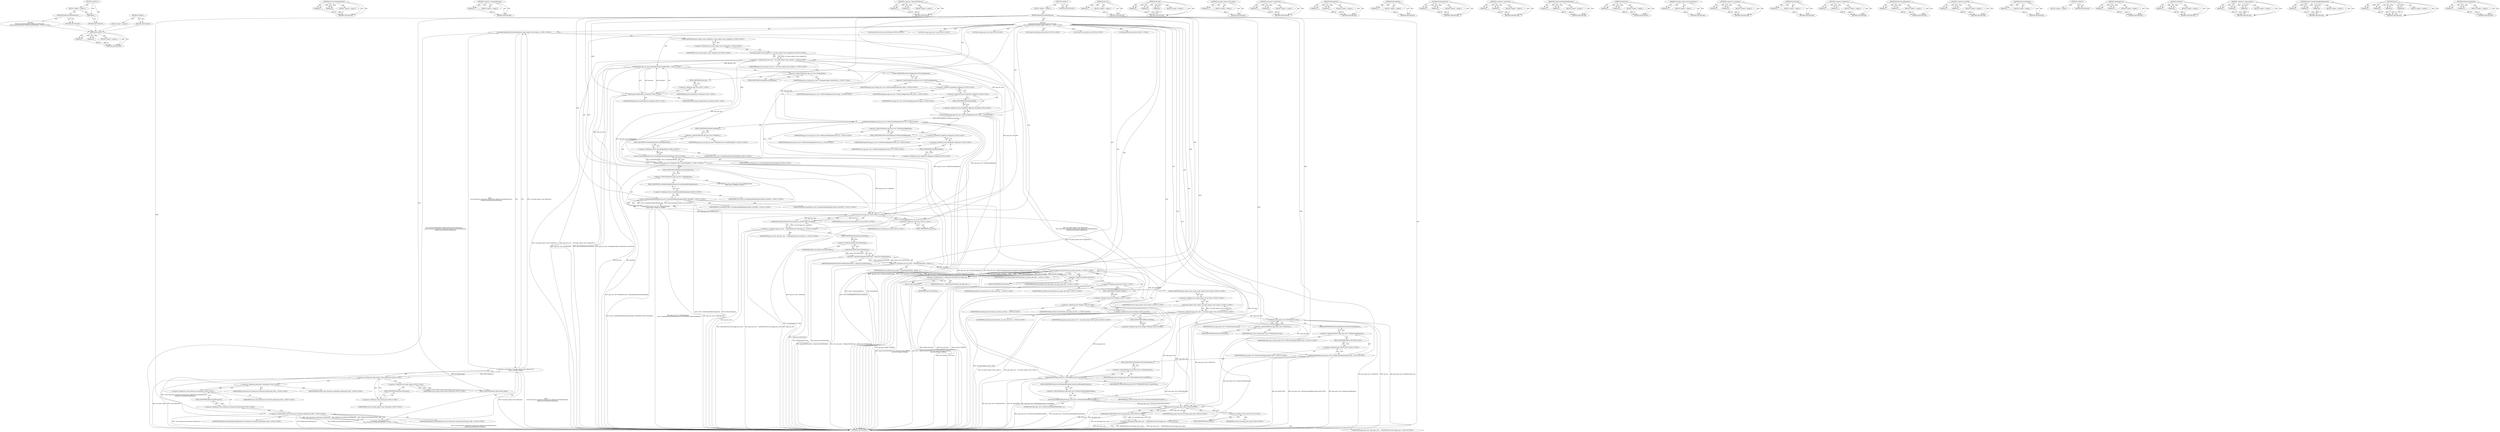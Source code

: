 digraph "&lt;global&gt;" {
vulnerable_294 [label=<(METHOD,std.move)>];
vulnerable_295 [label=<(PARAM,p1)>];
vulnerable_296 [label=<(PARAM,p2)>];
vulnerable_297 [label=<(BLOCK,&lt;empty&gt;,&lt;empty&gt;)>];
vulnerable_298 [label=<(METHOD_RETURN,ANY)>];
vulnerable_274 [label=<(METHOD,views.CreateEmptyBorder)>];
vulnerable_275 [label=<(PARAM,p1)>];
vulnerable_276 [label=<(PARAM,p2)>];
vulnerable_277 [label=<(BLOCK,&lt;empty&gt;,&lt;empty&gt;)>];
vulnerable_278 [label=<(METHOD_RETURN,ANY)>];
vulnerable_224 [label=<(METHOD,&lt;operator&gt;.bracketedPrimary)>];
vulnerable_225 [label=<(PARAM,p1)>];
vulnerable_226 [label=<(BLOCK,&lt;empty&gt;,&lt;empty&gt;)>];
vulnerable_227 [label=<(METHOD_RETURN,ANY)>];
vulnerable_248 [label=<(METHOD,&lt;operator&gt;.indirectFieldAccess)>];
vulnerable_249 [label=<(PARAM,p1)>];
vulnerable_250 [label=<(PARAM,p2)>];
vulnerable_251 [label=<(BLOCK,&lt;empty&gt;,&lt;empty&gt;)>];
vulnerable_252 [label=<(METHOD_RETURN,ANY)>];
vulnerable_6 [label=<(METHOD,&lt;global&gt;)<SUB>1</SUB>>];
vulnerable_7 [label=<(BLOCK,&lt;empty&gt;,&lt;empty&gt;)<SUB>1</SUB>>];
vulnerable_8 [label=<(METHOD,MediaControlsHeaderView)<SUB>1</SUB>>];
vulnerable_9 [label="<(BLOCK,{
  SetLayoutManager(std::make_unique&lt;views::Bo...,{
  SetLayoutManager(std::make_unique&lt;views::Bo...)<SUB>1</SUB>>"];
vulnerable_10 [label="<(SetLayoutManager,SetLayoutManager(std::make_unique&lt;views::BoxLay...)<SUB>2</SUB>>"];
vulnerable_11 [label="<(&lt;operator&gt;.greaterThan,std::make_unique&lt;views::BoxLayout&gt;(
      views...)<SUB>2</SUB>>"];
vulnerable_12 [label="<(&lt;operator&gt;.lessThan,std::make_unique&lt;views::BoxLayout)<SUB>2</SUB>>"];
vulnerable_13 [label="<(&lt;operator&gt;.fieldAccess,std::make_unique)<SUB>2</SUB>>"];
vulnerable_14 [label="<(IDENTIFIER,std,std::make_unique&lt;views::BoxLayout)<SUB>2</SUB>>"];
vulnerable_15 [label=<(FIELD_IDENTIFIER,make_unique,make_unique)<SUB>2</SUB>>];
vulnerable_16 [label="<(&lt;operator&gt;.fieldAccess,views::BoxLayout)<SUB>2</SUB>>"];
vulnerable_17 [label="<(IDENTIFIER,views,std::make_unique&lt;views::BoxLayout)<SUB>2</SUB>>"];
vulnerable_18 [label=<(FIELD_IDENTIFIER,BoxLayout,BoxLayout)<SUB>2</SUB>>];
vulnerable_19 [label="<(&lt;operator&gt;.bracketedPrimary,(
      views::BoxLayout::Orientation::kHorizon...)<SUB>2</SUB>>"];
vulnerable_20 [label="<(&lt;operator&gt;.expressionList,views::BoxLayout::Orientation::kHorizontal, kMe...)<SUB>3</SUB>>"];
vulnerable_21 [label="<(&lt;operator&gt;.fieldAccess,views::BoxLayout::Orientation::kHorizontal)<SUB>3</SUB>>"];
vulnerable_22 [label="<(&lt;operator&gt;.fieldAccess,views::BoxLayout::Orientation)<SUB>3</SUB>>"];
vulnerable_23 [label="<(IDENTIFIER,views,views::BoxLayout::Orientation::kHorizontal, kMe...)<SUB>3</SUB>>"];
vulnerable_24 [label="<(&lt;operator&gt;.fieldAccess,BoxLayout::Orientation)<SUB>3</SUB>>"];
vulnerable_25 [label="<(IDENTIFIER,BoxLayout,views::BoxLayout::Orientation::kHorizontal, kMe...)<SUB>3</SUB>>"];
vulnerable_26 [label="<(IDENTIFIER,Orientation,views::BoxLayout::Orientation::kHorizontal, kMe...)<SUB>3</SUB>>"];
vulnerable_27 [label=<(FIELD_IDENTIFIER,kHorizontal,kHorizontal)<SUB>3</SUB>>];
vulnerable_28 [label="<(IDENTIFIER,kMediaControlsHeaderInsets,views::BoxLayout::Orientation::kHorizontal, kMe...)<SUB>3</SUB>>"];
vulnerable_29 [label="<(IDENTIFIER,kMediaControlsHeaderChildSpacing,views::BoxLayout::Orientation::kHorizontal, kMe...)<SUB>4</SUB>>"];
vulnerable_30 [label="<(LOCAL,auto app_icon_view: auto)<SUB>6</SUB>>"];
vulnerable_31 [label="<(&lt;operator&gt;.assignment,app_icon_view = std::make_unique&lt;views::ImageVi...)<SUB>6</SUB>>"];
vulnerable_32 [label="<(IDENTIFIER,app_icon_view,app_icon_view = std::make_unique&lt;views::ImageVi...)<SUB>6</SUB>>"];
vulnerable_33 [label="<(std.make_unique&lt;views.ImageView&gt;,std::make_unique&lt;views::ImageView&gt;())<SUB>6</SUB>>"];
vulnerable_34 [label="<(&lt;operator&gt;.fieldAccess,std::make_unique&lt;views::ImageView&gt;)<SUB>6</SUB>>"];
vulnerable_35 [label="<(IDENTIFIER,std,std::make_unique&lt;views::ImageView&gt;())<SUB>6</SUB>>"];
vulnerable_36 [label="<(FIELD_IDENTIFIER,make_unique&lt;views::ImageView&gt;,make_unique&lt;views::ImageView&gt;)<SUB>6</SUB>>"];
vulnerable_37 [label="<(SetImageSize,app_icon_view-&gt;SetImageSize(gfx::Size(kIconSize...)<SUB>7</SUB>>"];
vulnerable_38 [label=<(&lt;operator&gt;.indirectFieldAccess,app_icon_view-&gt;SetImageSize)<SUB>7</SUB>>];
vulnerable_39 [label="<(IDENTIFIER,app_icon_view,app_icon_view-&gt;SetImageSize(gfx::Size(kIconSize...)<SUB>7</SUB>>"];
vulnerable_40 [label=<(FIELD_IDENTIFIER,SetImageSize,SetImageSize)<SUB>7</SUB>>];
vulnerable_41 [label="<(gfx.Size,gfx::Size(kIconSize, kIconSize))<SUB>7</SUB>>"];
vulnerable_42 [label="<(&lt;operator&gt;.fieldAccess,gfx::Size)<SUB>7</SUB>>"];
vulnerable_43 [label="<(IDENTIFIER,gfx,gfx::Size(kIconSize, kIconSize))<SUB>7</SUB>>"];
vulnerable_44 [label=<(FIELD_IDENTIFIER,Size,Size)<SUB>7</SUB>>];
vulnerable_45 [label="<(IDENTIFIER,kIconSize,gfx::Size(kIconSize, kIconSize))<SUB>7</SUB>>"];
vulnerable_46 [label="<(IDENTIFIER,kIconSize,gfx::Size(kIconSize, kIconSize))<SUB>7</SUB>>"];
vulnerable_47 [label="<(SetVerticalAlignment,app_icon_view-&gt;SetVerticalAlignment(views::Imag...)<SUB>8</SUB>>"];
vulnerable_48 [label=<(&lt;operator&gt;.indirectFieldAccess,app_icon_view-&gt;SetVerticalAlignment)<SUB>8</SUB>>];
vulnerable_49 [label="<(IDENTIFIER,app_icon_view,app_icon_view-&gt;SetVerticalAlignment(views::Imag...)<SUB>8</SUB>>"];
vulnerable_50 [label=<(FIELD_IDENTIFIER,SetVerticalAlignment,SetVerticalAlignment)<SUB>8</SUB>>];
vulnerable_51 [label="<(&lt;operator&gt;.fieldAccess,views::ImageView::Alignment::kLeading)<SUB>8</SUB>>"];
vulnerable_52 [label="<(&lt;operator&gt;.fieldAccess,views::ImageView::Alignment)<SUB>8</SUB>>"];
vulnerable_53 [label="<(IDENTIFIER,views,app_icon_view-&gt;SetVerticalAlignment(views::Imag...)<SUB>8</SUB>>"];
vulnerable_54 [label="<(&lt;operator&gt;.fieldAccess,ImageView::Alignment)<SUB>8</SUB>>"];
vulnerable_55 [label="<(IDENTIFIER,ImageView,app_icon_view-&gt;SetVerticalAlignment(views::Imag...)<SUB>8</SUB>>"];
vulnerable_56 [label="<(IDENTIFIER,Alignment,app_icon_view-&gt;SetVerticalAlignment(views::Imag...)<SUB>8</SUB>>"];
vulnerable_57 [label=<(FIELD_IDENTIFIER,kLeading,kLeading)<SUB>8</SUB>>];
vulnerable_58 [label="<(SetHorizontalAlignment,app_icon_view-&gt;SetHorizontalAlignment(views::Im...)<SUB>9</SUB>>"];
vulnerable_59 [label=<(&lt;operator&gt;.indirectFieldAccess,app_icon_view-&gt;SetHorizontalAlignment)<SUB>9</SUB>>];
vulnerable_60 [label="<(IDENTIFIER,app_icon_view,app_icon_view-&gt;SetHorizontalAlignment(views::Im...)<SUB>9</SUB>>"];
vulnerable_61 [label=<(FIELD_IDENTIFIER,SetHorizontalAlignment,SetHorizontalAlignment)<SUB>9</SUB>>];
vulnerable_62 [label="<(&lt;operator&gt;.fieldAccess,views::ImageView::Alignment::kLeading)<SUB>9</SUB>>"];
vulnerable_63 [label="<(&lt;operator&gt;.fieldAccess,views::ImageView::Alignment)<SUB>9</SUB>>"];
vulnerable_64 [label="<(IDENTIFIER,views,app_icon_view-&gt;SetHorizontalAlignment(views::Im...)<SUB>9</SUB>>"];
vulnerable_65 [label="<(&lt;operator&gt;.fieldAccess,ImageView::Alignment)<SUB>9</SUB>>"];
vulnerable_66 [label="<(IDENTIFIER,ImageView,app_icon_view-&gt;SetHorizontalAlignment(views::Im...)<SUB>9</SUB>>"];
vulnerable_67 [label="<(IDENTIFIER,Alignment,app_icon_view-&gt;SetHorizontalAlignment(views::Im...)<SUB>9</SUB>>"];
vulnerable_68 [label=<(FIELD_IDENTIFIER,kLeading,kLeading)<SUB>9</SUB>>];
vulnerable_69 [label="<(SetBorder,app_icon_view-&gt;SetBorder(views::CreateEmptyBord...)<SUB>10</SUB>>"];
vulnerable_70 [label=<(&lt;operator&gt;.indirectFieldAccess,app_icon_view-&gt;SetBorder)<SUB>10</SUB>>];
vulnerable_71 [label="<(IDENTIFIER,app_icon_view,app_icon_view-&gt;SetBorder(views::CreateEmptyBord...)<SUB>10</SUB>>"];
vulnerable_72 [label=<(FIELD_IDENTIFIER,SetBorder,SetBorder)<SUB>10</SUB>>];
vulnerable_73 [label="<(views.CreateEmptyBorder,views::CreateEmptyBorder(kIconPadding))<SUB>10</SUB>>"];
vulnerable_74 [label="<(&lt;operator&gt;.fieldAccess,views::CreateEmptyBorder)<SUB>10</SUB>>"];
vulnerable_75 [label="<(IDENTIFIER,views,views::CreateEmptyBorder(kIconPadding))<SUB>10</SUB>>"];
vulnerable_76 [label=<(FIELD_IDENTIFIER,CreateEmptyBorder,CreateEmptyBorder)<SUB>10</SUB>>];
vulnerable_77 [label="<(IDENTIFIER,kIconPadding,views::CreateEmptyBorder(kIconPadding))<SUB>10</SUB>>"];
vulnerable_78 [label="<(SetBackground,app_icon_view-&gt;SetBackground(
      views::Crea...)<SUB>11</SUB>>"];
vulnerable_79 [label=<(&lt;operator&gt;.indirectFieldAccess,app_icon_view-&gt;SetBackground)<SUB>11</SUB>>];
vulnerable_80 [label="<(IDENTIFIER,app_icon_view,app_icon_view-&gt;SetBackground(
      views::Crea...)<SUB>11</SUB>>"];
vulnerable_81 [label=<(FIELD_IDENTIFIER,SetBackground,SetBackground)<SUB>11</SUB>>];
vulnerable_82 [label="<(views.CreateRoundedRectBackground,views::CreateRoundedRectBackground(SK_ColorWHIT...)<SUB>12</SUB>>"];
vulnerable_83 [label="<(&lt;operator&gt;.fieldAccess,views::CreateRoundedRectBackground)<SUB>12</SUB>>"];
vulnerable_84 [label="<(IDENTIFIER,views,views::CreateRoundedRectBackground(SK_ColorWHIT...)<SUB>12</SUB>>"];
vulnerable_85 [label=<(FIELD_IDENTIFIER,CreateRoundedRectBackground,CreateRoundedRectBackground)<SUB>12</SUB>>];
vulnerable_86 [label="<(IDENTIFIER,SK_ColorWHITE,views::CreateRoundedRectBackground(SK_ColorWHIT...)<SUB>12</SUB>>"];
vulnerable_87 [label="<(IDENTIFIER,kIconCornerRadius,views::CreateRoundedRectBackground(SK_ColorWHIT...)<SUB>12</SUB>>"];
vulnerable_88 [label="<(&lt;operator&gt;.assignment,app_icon_view_ = AddChildView(std::move(app_ico...)<SUB>13</SUB>>"];
vulnerable_89 [label="<(IDENTIFIER,app_icon_view_,app_icon_view_ = AddChildView(std::move(app_ico...)<SUB>13</SUB>>"];
vulnerable_90 [label="<(AddChildView,AddChildView(std::move(app_icon_view)))<SUB>13</SUB>>"];
vulnerable_91 [label="<(std.move,std::move(app_icon_view))<SUB>13</SUB>>"];
vulnerable_92 [label="<(&lt;operator&gt;.fieldAccess,std::move)<SUB>13</SUB>>"];
vulnerable_93 [label="<(IDENTIFIER,std,std::move(app_icon_view))<SUB>13</SUB>>"];
vulnerable_94 [label=<(FIELD_IDENTIFIER,move,move)<SUB>13</SUB>>];
vulnerable_95 [label="<(IDENTIFIER,app_icon_view,std::move(app_icon_view))<SUB>13</SUB>>"];
vulnerable_96 [label="<(LOCAL,gfx.Font default_font: gfx.Font)<SUB>15</SUB>>"];
vulnerable_97 [label="<(LOCAL,int font_size_delta: int)<SUB>16</SUB>>"];
vulnerable_98 [label=<(&lt;operator&gt;.assignment,font_size_delta = kHeaderTextFontSize - default...)<SUB>16</SUB>>];
vulnerable_99 [label=<(IDENTIFIER,font_size_delta,font_size_delta = kHeaderTextFontSize - default...)<SUB>16</SUB>>];
vulnerable_100 [label=<(&lt;operator&gt;.subtraction,kHeaderTextFontSize - default_font.GetFontSize())<SUB>16</SUB>>];
vulnerable_101 [label=<(IDENTIFIER,kHeaderTextFontSize,kHeaderTextFontSize - default_font.GetFontSize())<SUB>16</SUB>>];
vulnerable_102 [label=<(GetFontSize,default_font.GetFontSize())<SUB>16</SUB>>];
vulnerable_103 [label=<(&lt;operator&gt;.fieldAccess,default_font.GetFontSize)<SUB>16</SUB>>];
vulnerable_104 [label=<(IDENTIFIER,default_font,default_font.GetFontSize())<SUB>16</SUB>>];
vulnerable_105 [label=<(FIELD_IDENTIFIER,GetFontSize,GetFontSize)<SUB>16</SUB>>];
vulnerable_106 [label="<(LOCAL,gfx.Font font: gfx.Font)<SUB>17</SUB>>"];
vulnerable_107 [label=<(&lt;operator&gt;.assignment,font = default_font.Derive(font_size_delta, gfx...)<SUB>17</SUB>>];
vulnerable_108 [label=<(IDENTIFIER,font,font = default_font.Derive(font_size_delta, gfx...)<SUB>17</SUB>>];
vulnerable_109 [label="<(Derive,default_font.Derive(font_size_delta, gfx::Font:...)<SUB>17</SUB>>"];
vulnerable_110 [label=<(&lt;operator&gt;.fieldAccess,default_font.Derive)<SUB>17</SUB>>];
vulnerable_111 [label="<(IDENTIFIER,default_font,default_font.Derive(font_size_delta, gfx::Font:...)<SUB>17</SUB>>"];
vulnerable_112 [label=<(FIELD_IDENTIFIER,Derive,Derive)<SUB>17</SUB>>];
vulnerable_113 [label="<(IDENTIFIER,font_size_delta,default_font.Derive(font_size_delta, gfx::Font:...)<SUB>17</SUB>>"];
vulnerable_114 [label="<(&lt;operator&gt;.fieldAccess,gfx::Font::NORMAL)<SUB>17</SUB>>"];
vulnerable_115 [label="<(&lt;operator&gt;.fieldAccess,gfx::Font)<SUB>17</SUB>>"];
vulnerable_116 [label="<(IDENTIFIER,gfx,default_font.Derive(font_size_delta, gfx::Font:...)<SUB>17</SUB>>"];
vulnerable_117 [label="<(IDENTIFIER,Font,default_font.Derive(font_size_delta, gfx::Font:...)<SUB>17</SUB>>"];
vulnerable_118 [label=<(FIELD_IDENTIFIER,NORMAL,NORMAL)<SUB>17</SUB>>];
vulnerable_119 [label="<(&lt;operator&gt;.fieldAccess,gfx::Font::Weight::NORMAL)<SUB>18</SUB>>"];
vulnerable_120 [label="<(&lt;operator&gt;.fieldAccess,gfx::Font::Weight)<SUB>18</SUB>>"];
vulnerable_121 [label="<(IDENTIFIER,gfx,default_font.Derive(font_size_delta, gfx::Font:...)<SUB>18</SUB>>"];
vulnerable_122 [label="<(&lt;operator&gt;.fieldAccess,Font::Weight)<SUB>18</SUB>>"];
vulnerable_123 [label="<(IDENTIFIER,Font,default_font.Derive(font_size_delta, gfx::Font:...)<SUB>18</SUB>>"];
vulnerable_124 [label="<(IDENTIFIER,Weight,default_font.Derive(font_size_delta, gfx::Font:...)<SUB>18</SUB>>"];
vulnerable_125 [label=<(FIELD_IDENTIFIER,NORMAL,NORMAL)<SUB>18</SUB>>];
vulnerable_126 [label="<(LOCAL,gfx.FontList font_list: gfx.FontList)<SUB>19</SUB>>"];
vulnerable_127 [label=<(font_list,font_list(font))<SUB>19</SUB>>];
vulnerable_128 [label=<(IDENTIFIER,font,font_list(font))<SUB>19</SUB>>];
vulnerable_129 [label="<(LOCAL,auto app_name_view: auto)<SUB>21</SUB>>"];
vulnerable_130 [label="<(&lt;operator&gt;.assignment,app_name_view = std::make_unique&lt;views::Label&gt;())<SUB>21</SUB>>"];
vulnerable_131 [label="<(IDENTIFIER,app_name_view,app_name_view = std::make_unique&lt;views::Label&gt;())<SUB>21</SUB>>"];
vulnerable_132 [label="<(std.make_unique&lt;views.Label&gt;,std::make_unique&lt;views::Label&gt;())<SUB>21</SUB>>"];
vulnerable_133 [label="<(&lt;operator&gt;.fieldAccess,std::make_unique&lt;views::Label&gt;)<SUB>21</SUB>>"];
vulnerable_134 [label="<(IDENTIFIER,std,std::make_unique&lt;views::Label&gt;())<SUB>21</SUB>>"];
vulnerable_135 [label="<(FIELD_IDENTIFIER,make_unique&lt;views::Label&gt;,make_unique&lt;views::Label&gt;)<SUB>21</SUB>>"];
vulnerable_136 [label=<(SetFontList,app_name_view-&gt;SetFontList(font_list))<SUB>22</SUB>>];
vulnerable_137 [label=<(&lt;operator&gt;.indirectFieldAccess,app_name_view-&gt;SetFontList)<SUB>22</SUB>>];
vulnerable_138 [label=<(IDENTIFIER,app_name_view,app_name_view-&gt;SetFontList(font_list))<SUB>22</SUB>>];
vulnerable_139 [label=<(FIELD_IDENTIFIER,SetFontList,SetFontList)<SUB>22</SUB>>];
vulnerable_140 [label=<(IDENTIFIER,font_list,app_name_view-&gt;SetFontList(font_list))<SUB>22</SUB>>];
vulnerable_141 [label="<(SetHorizontalAlignment,app_name_view-&gt;SetHorizontalAlignment(gfx::ALIG...)<SUB>23</SUB>>"];
vulnerable_142 [label=<(&lt;operator&gt;.indirectFieldAccess,app_name_view-&gt;SetHorizontalAlignment)<SUB>23</SUB>>];
vulnerable_143 [label="<(IDENTIFIER,app_name_view,app_name_view-&gt;SetHorizontalAlignment(gfx::ALIG...)<SUB>23</SUB>>"];
vulnerable_144 [label=<(FIELD_IDENTIFIER,SetHorizontalAlignment,SetHorizontalAlignment)<SUB>23</SUB>>];
vulnerable_145 [label="<(&lt;operator&gt;.fieldAccess,gfx::ALIGN_LEFT)<SUB>23</SUB>>"];
vulnerable_146 [label="<(IDENTIFIER,gfx,app_name_view-&gt;SetHorizontalAlignment(gfx::ALIG...)<SUB>23</SUB>>"];
vulnerable_147 [label=<(FIELD_IDENTIFIER,ALIGN_LEFT,ALIGN_LEFT)<SUB>23</SUB>>];
vulnerable_148 [label=<(SetEnabledColor,app_name_view-&gt;SetEnabledColor(SK_ColorWHITE))<SUB>24</SUB>>];
vulnerable_149 [label=<(&lt;operator&gt;.indirectFieldAccess,app_name_view-&gt;SetEnabledColor)<SUB>24</SUB>>];
vulnerable_150 [label=<(IDENTIFIER,app_name_view,app_name_view-&gt;SetEnabledColor(SK_ColorWHITE))<SUB>24</SUB>>];
vulnerable_151 [label=<(FIELD_IDENTIFIER,SetEnabledColor,SetEnabledColor)<SUB>24</SUB>>];
vulnerable_152 [label=<(IDENTIFIER,SK_ColorWHITE,app_name_view-&gt;SetEnabledColor(SK_ColorWHITE))<SUB>24</SUB>>];
vulnerable_153 [label=<(SetAutoColorReadabilityEnabled,app_name_view-&gt;SetAutoColorReadabilityEnabled(f...)<SUB>25</SUB>>];
vulnerable_154 [label=<(&lt;operator&gt;.indirectFieldAccess,app_name_view-&gt;SetAutoColorReadabilityEnabled)<SUB>25</SUB>>];
vulnerable_155 [label=<(IDENTIFIER,app_name_view,app_name_view-&gt;SetAutoColorReadabilityEnabled(f...)<SUB>25</SUB>>];
vulnerable_156 [label=<(FIELD_IDENTIFIER,SetAutoColorReadabilityEnabled,SetAutoColorReadabilityEnabled)<SUB>25</SUB>>];
vulnerable_157 [label=<(LITERAL,false,app_name_view-&gt;SetAutoColorReadabilityEnabled(f...)<SUB>25</SUB>>];
vulnerable_158 [label="<(&lt;operator&gt;.assignment,app_name_view_ = AddChildView(std::move(app_nam...)<SUB>26</SUB>>"];
vulnerable_159 [label="<(IDENTIFIER,app_name_view_,app_name_view_ = AddChildView(std::move(app_nam...)<SUB>26</SUB>>"];
vulnerable_160 [label="<(AddChildView,AddChildView(std::move(app_name_view)))<SUB>26</SUB>>"];
vulnerable_161 [label="<(std.move,std::move(app_name_view))<SUB>26</SUB>>"];
vulnerable_162 [label="<(&lt;operator&gt;.fieldAccess,std::move)<SUB>26</SUB>>"];
vulnerable_163 [label="<(IDENTIFIER,std,std::move(app_name_view))<SUB>26</SUB>>"];
vulnerable_164 [label=<(FIELD_IDENTIFIER,move,move)<SUB>26</SUB>>];
vulnerable_165 [label="<(IDENTIFIER,app_name_view,std::move(app_name_view))<SUB>26</SUB>>"];
vulnerable_166 [label=<(METHOD_RETURN,ANY)<SUB>1</SUB>>];
vulnerable_168 [label=<(METHOD_RETURN,ANY)<SUB>1</SUB>>];
vulnerable_315 [label=<(METHOD,font_list)>];
vulnerable_316 [label=<(PARAM,p1)>];
vulnerable_317 [label=<(BLOCK,&lt;empty&gt;,&lt;empty&gt;)>];
vulnerable_318 [label=<(METHOD_RETURN,ANY)>];
vulnerable_253 [label=<(METHOD,gfx.Size)>];
vulnerable_254 [label=<(PARAM,p1)>];
vulnerable_255 [label=<(PARAM,p2)>];
vulnerable_256 [label=<(PARAM,p3)>];
vulnerable_257 [label=<(BLOCK,&lt;empty&gt;,&lt;empty&gt;)>];
vulnerable_258 [label=<(METHOD_RETURN,ANY)>];
vulnerable_319 [label=<(METHOD,std.make_unique&lt;views.Label&gt;)>];
vulnerable_320 [label=<(PARAM,p1)>];
vulnerable_321 [label=<(BLOCK,&lt;empty&gt;,&lt;empty&gt;)>];
vulnerable_322 [label=<(METHOD_RETURN,ANY)>];
vulnerable_209 [label=<(METHOD,&lt;operator&gt;.greaterThan)>];
vulnerable_210 [label=<(PARAM,p1)>];
vulnerable_211 [label=<(PARAM,p2)>];
vulnerable_212 [label=<(BLOCK,&lt;empty&gt;,&lt;empty&gt;)>];
vulnerable_213 [label=<(METHOD_RETURN,ANY)>];
vulnerable_243 [label=<(METHOD,SetImageSize)>];
vulnerable_244 [label=<(PARAM,p1)>];
vulnerable_245 [label=<(PARAM,p2)>];
vulnerable_246 [label=<(BLOCK,&lt;empty&gt;,&lt;empty&gt;)>];
vulnerable_247 [label=<(METHOD_RETURN,ANY)>];
vulnerable_290 [label=<(METHOD,AddChildView)>];
vulnerable_291 [label=<(PARAM,p1)>];
vulnerable_292 [label=<(BLOCK,&lt;empty&gt;,&lt;empty&gt;)>];
vulnerable_293 [label=<(METHOD_RETURN,ANY)>];
vulnerable_328 [label=<(METHOD,SetEnabledColor)>];
vulnerable_329 [label=<(PARAM,p1)>];
vulnerable_330 [label=<(PARAM,p2)>];
vulnerable_331 [label=<(BLOCK,&lt;empty&gt;,&lt;empty&gt;)>];
vulnerable_332 [label=<(METHOD_RETURN,ANY)>];
vulnerable_299 [label=<(METHOD,&lt;operator&gt;.subtraction)>];
vulnerable_300 [label=<(PARAM,p1)>];
vulnerable_301 [label=<(PARAM,p2)>];
vulnerable_302 [label=<(BLOCK,&lt;empty&gt;,&lt;empty&gt;)>];
vulnerable_303 [label=<(METHOD_RETURN,ANY)>];
vulnerable_333 [label=<(METHOD,SetAutoColorReadabilityEnabled)>];
vulnerable_334 [label=<(PARAM,p1)>];
vulnerable_335 [label=<(PARAM,p2)>];
vulnerable_336 [label=<(BLOCK,&lt;empty&gt;,&lt;empty&gt;)>];
vulnerable_337 [label=<(METHOD_RETURN,ANY)>];
vulnerable_323 [label=<(METHOD,SetFontList)>];
vulnerable_324 [label=<(PARAM,p1)>];
vulnerable_325 [label=<(PARAM,p2)>];
vulnerable_326 [label=<(BLOCK,&lt;empty&gt;,&lt;empty&gt;)>];
vulnerable_327 [label=<(METHOD_RETURN,ANY)>];
vulnerable_239 [label=<(METHOD,std.make_unique&lt;views.ImageView&gt;)>];
vulnerable_240 [label=<(PARAM,p1)>];
vulnerable_241 [label=<(BLOCK,&lt;empty&gt;,&lt;empty&gt;)>];
vulnerable_242 [label=<(METHOD_RETURN,ANY)>];
vulnerable_234 [label=<(METHOD,&lt;operator&gt;.assignment)>];
vulnerable_235 [label=<(PARAM,p1)>];
vulnerable_236 [label=<(PARAM,p2)>];
vulnerable_237 [label=<(BLOCK,&lt;empty&gt;,&lt;empty&gt;)>];
vulnerable_238 [label=<(METHOD_RETURN,ANY)>];
vulnerable_304 [label=<(METHOD,GetFontSize)>];
vulnerable_305 [label=<(PARAM,p1)>];
vulnerable_306 [label=<(BLOCK,&lt;empty&gt;,&lt;empty&gt;)>];
vulnerable_307 [label=<(METHOD_RETURN,ANY)>];
vulnerable_219 [label=<(METHOD,&lt;operator&gt;.fieldAccess)>];
vulnerable_220 [label=<(PARAM,p1)>];
vulnerable_221 [label=<(PARAM,p2)>];
vulnerable_222 [label=<(BLOCK,&lt;empty&gt;,&lt;empty&gt;)>];
vulnerable_223 [label=<(METHOD_RETURN,ANY)>];
vulnerable_264 [label=<(METHOD,SetHorizontalAlignment)>];
vulnerable_265 [label=<(PARAM,p1)>];
vulnerable_266 [label=<(PARAM,p2)>];
vulnerable_267 [label=<(BLOCK,&lt;empty&gt;,&lt;empty&gt;)>];
vulnerable_268 [label=<(METHOD_RETURN,ANY)>];
vulnerable_214 [label=<(METHOD,&lt;operator&gt;.lessThan)>];
vulnerable_215 [label=<(PARAM,p1)>];
vulnerable_216 [label=<(PARAM,p2)>];
vulnerable_217 [label=<(BLOCK,&lt;empty&gt;,&lt;empty&gt;)>];
vulnerable_218 [label=<(METHOD_RETURN,ANY)>];
vulnerable_205 [label=<(METHOD,SetLayoutManager)>];
vulnerable_206 [label=<(PARAM,p1)>];
vulnerable_207 [label=<(BLOCK,&lt;empty&gt;,&lt;empty&gt;)>];
vulnerable_208 [label=<(METHOD_RETURN,ANY)>];
vulnerable_199 [label=<(METHOD,&lt;global&gt;)<SUB>1</SUB>>];
vulnerable_200 [label=<(BLOCK,&lt;empty&gt;,&lt;empty&gt;)>];
vulnerable_201 [label=<(METHOD_RETURN,ANY)>];
vulnerable_279 [label=<(METHOD,SetBackground)>];
vulnerable_280 [label=<(PARAM,p1)>];
vulnerable_281 [label=<(PARAM,p2)>];
vulnerable_282 [label=<(BLOCK,&lt;empty&gt;,&lt;empty&gt;)>];
vulnerable_283 [label=<(METHOD_RETURN,ANY)>];
vulnerable_269 [label=<(METHOD,SetBorder)>];
vulnerable_270 [label=<(PARAM,p1)>];
vulnerable_271 [label=<(PARAM,p2)>];
vulnerable_272 [label=<(BLOCK,&lt;empty&gt;,&lt;empty&gt;)>];
vulnerable_273 [label=<(METHOD_RETURN,ANY)>];
vulnerable_228 [label=<(METHOD,&lt;operator&gt;.expressionList)>];
vulnerable_229 [label=<(PARAM,p1)>];
vulnerable_230 [label=<(PARAM,p2)>];
vulnerable_231 [label=<(PARAM,p3)>];
vulnerable_232 [label=<(BLOCK,&lt;empty&gt;,&lt;empty&gt;)>];
vulnerable_233 [label=<(METHOD_RETURN,ANY)>];
vulnerable_284 [label=<(METHOD,views.CreateRoundedRectBackground)>];
vulnerable_285 [label=<(PARAM,p1)>];
vulnerable_286 [label=<(PARAM,p2)>];
vulnerable_287 [label=<(PARAM,p3)>];
vulnerable_288 [label=<(BLOCK,&lt;empty&gt;,&lt;empty&gt;)>];
vulnerable_289 [label=<(METHOD_RETURN,ANY)>];
vulnerable_308 [label=<(METHOD,Derive)>];
vulnerable_309 [label=<(PARAM,p1)>];
vulnerable_310 [label=<(PARAM,p2)>];
vulnerable_311 [label=<(PARAM,p3)>];
vulnerable_312 [label=<(PARAM,p4)>];
vulnerable_313 [label=<(BLOCK,&lt;empty&gt;,&lt;empty&gt;)>];
vulnerable_314 [label=<(METHOD_RETURN,ANY)>];
vulnerable_259 [label=<(METHOD,SetVerticalAlignment)>];
vulnerable_260 [label=<(PARAM,p1)>];
vulnerable_261 [label=<(PARAM,p2)>];
vulnerable_262 [label=<(BLOCK,&lt;empty&gt;,&lt;empty&gt;)>];
vulnerable_263 [label=<(METHOD_RETURN,ANY)>];
fixed_6 [label=<(METHOD,&lt;global&gt;)<SUB>1</SUB>>];
fixed_7 [label=<(BLOCK,&lt;empty&gt;,&lt;empty&gt;)<SUB>1</SUB>>];
fixed_8 [label=<(METHOD,MediaControlsHeaderView)<SUB>1</SUB>>];
fixed_9 [label="<(BLOCK,{
MediaControlsHeaderView::MediaControlsHeaderV...,{
MediaControlsHeaderView::MediaControlsHeaderV...)<SUB>1</SUB>>"];
fixed_10 [label=<(METHOD_RETURN,ANY)<SUB>1</SUB>>];
fixed_12 [label=<(UNKNOWN,,)>];
fixed_13 [label=<(METHOD_RETURN,ANY)<SUB>1</SUB>>];
fixed_20 [label=<(METHOD,&lt;global&gt;)<SUB>1</SUB>>];
fixed_21 [label=<(BLOCK,&lt;empty&gt;,&lt;empty&gt;)>];
fixed_22 [label=<(METHOD_RETURN,ANY)>];
vulnerable_294 -> vulnerable_295  [key=0, label="AST: "];
vulnerable_294 -> vulnerable_295  [key=1, label="DDG: "];
vulnerable_294 -> vulnerable_297  [key=0, label="AST: "];
vulnerable_294 -> vulnerable_296  [key=0, label="AST: "];
vulnerable_294 -> vulnerable_296  [key=1, label="DDG: "];
vulnerable_294 -> vulnerable_298  [key=0, label="AST: "];
vulnerable_294 -> vulnerable_298  [key=1, label="CFG: "];
vulnerable_295 -> vulnerable_298  [key=0, label="DDG: p1"];
vulnerable_296 -> vulnerable_298  [key=0, label="DDG: p2"];
vulnerable_274 -> vulnerable_275  [key=0, label="AST: "];
vulnerable_274 -> vulnerable_275  [key=1, label="DDG: "];
vulnerable_274 -> vulnerable_277  [key=0, label="AST: "];
vulnerable_274 -> vulnerable_276  [key=0, label="AST: "];
vulnerable_274 -> vulnerable_276  [key=1, label="DDG: "];
vulnerable_274 -> vulnerable_278  [key=0, label="AST: "];
vulnerable_274 -> vulnerable_278  [key=1, label="CFG: "];
vulnerable_275 -> vulnerable_278  [key=0, label="DDG: p1"];
vulnerable_276 -> vulnerable_278  [key=0, label="DDG: p2"];
vulnerable_224 -> vulnerable_225  [key=0, label="AST: "];
vulnerable_224 -> vulnerable_225  [key=1, label="DDG: "];
vulnerable_224 -> vulnerable_226  [key=0, label="AST: "];
vulnerable_224 -> vulnerable_227  [key=0, label="AST: "];
vulnerable_224 -> vulnerable_227  [key=1, label="CFG: "];
vulnerable_225 -> vulnerable_227  [key=0, label="DDG: p1"];
vulnerable_248 -> vulnerable_249  [key=0, label="AST: "];
vulnerable_248 -> vulnerable_249  [key=1, label="DDG: "];
vulnerable_248 -> vulnerable_251  [key=0, label="AST: "];
vulnerable_248 -> vulnerable_250  [key=0, label="AST: "];
vulnerable_248 -> vulnerable_250  [key=1, label="DDG: "];
vulnerable_248 -> vulnerable_252  [key=0, label="AST: "];
vulnerable_248 -> vulnerable_252  [key=1, label="CFG: "];
vulnerable_249 -> vulnerable_252  [key=0, label="DDG: p1"];
vulnerable_250 -> vulnerable_252  [key=0, label="DDG: p2"];
vulnerable_6 -> vulnerable_7  [key=0, label="AST: "];
vulnerable_6 -> vulnerable_168  [key=0, label="AST: "];
vulnerable_6 -> vulnerable_168  [key=1, label="CFG: "];
vulnerable_7 -> vulnerable_8  [key=0, label="AST: "];
vulnerable_8 -> vulnerable_9  [key=0, label="AST: "];
vulnerable_8 -> vulnerable_166  [key=0, label="AST: "];
vulnerable_8 -> vulnerable_15  [key=0, label="CFG: "];
vulnerable_8 -> vulnerable_127  [key=0, label="DDG: "];
vulnerable_8 -> vulnerable_136  [key=0, label="DDG: "];
vulnerable_8 -> vulnerable_148  [key=0, label="DDG: "];
vulnerable_8 -> vulnerable_153  [key=0, label="DDG: "];
vulnerable_8 -> vulnerable_41  [key=0, label="DDG: "];
vulnerable_8 -> vulnerable_73  [key=0, label="DDG: "];
vulnerable_8 -> vulnerable_82  [key=0, label="DDG: "];
vulnerable_8 -> vulnerable_100  [key=0, label="DDG: "];
vulnerable_8 -> vulnerable_109  [key=0, label="DDG: "];
vulnerable_8 -> vulnerable_91  [key=0, label="DDG: "];
vulnerable_8 -> vulnerable_161  [key=0, label="DDG: "];
vulnerable_8 -> vulnerable_20  [key=0, label="DDG: "];
vulnerable_9 -> vulnerable_10  [key=0, label="AST: "];
vulnerable_9 -> vulnerable_30  [key=0, label="AST: "];
vulnerable_9 -> vulnerable_31  [key=0, label="AST: "];
vulnerable_9 -> vulnerable_37  [key=0, label="AST: "];
vulnerable_9 -> vulnerable_47  [key=0, label="AST: "];
vulnerable_9 -> vulnerable_58  [key=0, label="AST: "];
vulnerable_9 -> vulnerable_69  [key=0, label="AST: "];
vulnerable_9 -> vulnerable_78  [key=0, label="AST: "];
vulnerable_9 -> vulnerable_88  [key=0, label="AST: "];
vulnerable_9 -> vulnerable_96  [key=0, label="AST: "];
vulnerable_9 -> vulnerable_97  [key=0, label="AST: "];
vulnerable_9 -> vulnerable_98  [key=0, label="AST: "];
vulnerable_9 -> vulnerable_106  [key=0, label="AST: "];
vulnerable_9 -> vulnerable_107  [key=0, label="AST: "];
vulnerable_9 -> vulnerable_126  [key=0, label="AST: "];
vulnerable_9 -> vulnerable_127  [key=0, label="AST: "];
vulnerable_9 -> vulnerable_129  [key=0, label="AST: "];
vulnerable_9 -> vulnerable_130  [key=0, label="AST: "];
vulnerable_9 -> vulnerable_136  [key=0, label="AST: "];
vulnerable_9 -> vulnerable_141  [key=0, label="AST: "];
vulnerable_9 -> vulnerable_148  [key=0, label="AST: "];
vulnerable_9 -> vulnerable_153  [key=0, label="AST: "];
vulnerable_9 -> vulnerable_158  [key=0, label="AST: "];
vulnerable_10 -> vulnerable_11  [key=0, label="AST: "];
vulnerable_10 -> vulnerable_36  [key=0, label="CFG: "];
vulnerable_10 -> vulnerable_166  [key=0, label="DDG: std::make_unique&lt;views::BoxLayout&gt;(
      views::BoxLayout::Orientation::kHorizontal, kMediaControlsHeaderInsets,
      kMediaControlsHeaderChildSpacing)"];
vulnerable_10 -> vulnerable_166  [key=1, label="DDG: SetLayoutManager(std::make_unique&lt;views::BoxLayout&gt;(
      views::BoxLayout::Orientation::kHorizontal, kMediaControlsHeaderInsets,
      kMediaControlsHeaderChildSpacing))"];
vulnerable_11 -> vulnerable_12  [key=0, label="AST: "];
vulnerable_11 -> vulnerable_19  [key=0, label="AST: "];
vulnerable_11 -> vulnerable_10  [key=0, label="CFG: "];
vulnerable_11 -> vulnerable_10  [key=1, label="DDG: std::make_unique&lt;views::BoxLayout"];
vulnerable_11 -> vulnerable_10  [key=2, label="DDG: (
      views::BoxLayout::Orientation::kHorizontal, kMediaControlsHeaderInsets,
      kMediaControlsHeaderChildSpacing)"];
vulnerable_11 -> vulnerable_166  [key=0, label="DDG: std::make_unique&lt;views::BoxLayout"];
vulnerable_11 -> vulnerable_166  [key=1, label="DDG: (
      views::BoxLayout::Orientation::kHorizontal, kMediaControlsHeaderInsets,
      kMediaControlsHeaderChildSpacing)"];
vulnerable_12 -> vulnerable_13  [key=0, label="AST: "];
vulnerable_12 -> vulnerable_16  [key=0, label="AST: "];
vulnerable_12 -> vulnerable_24  [key=0, label="CFG: "];
vulnerable_12 -> vulnerable_166  [key=0, label="DDG: std::make_unique"];
vulnerable_12 -> vulnerable_166  [key=1, label="DDG: views::BoxLayout"];
vulnerable_12 -> vulnerable_11  [key=0, label="DDG: std::make_unique"];
vulnerable_12 -> vulnerable_11  [key=1, label="DDG: views::BoxLayout"];
vulnerable_13 -> vulnerable_14  [key=0, label="AST: "];
vulnerable_13 -> vulnerable_15  [key=0, label="AST: "];
vulnerable_13 -> vulnerable_18  [key=0, label="CFG: "];
vulnerable_15 -> vulnerable_13  [key=0, label="CFG: "];
vulnerable_16 -> vulnerable_17  [key=0, label="AST: "];
vulnerable_16 -> vulnerable_18  [key=0, label="AST: "];
vulnerable_16 -> vulnerable_12  [key=0, label="CFG: "];
vulnerable_18 -> vulnerable_16  [key=0, label="CFG: "];
vulnerable_19 -> vulnerable_20  [key=0, label="AST: "];
vulnerable_19 -> vulnerable_11  [key=0, label="CFG: "];
vulnerable_19 -> vulnerable_11  [key=1, label="DDG: views::BoxLayout::Orientation::kHorizontal, kMediaControlsHeaderInsets,
      kMediaControlsHeaderChildSpacing"];
vulnerable_19 -> vulnerable_166  [key=0, label="DDG: views::BoxLayout::Orientation::kHorizontal, kMediaControlsHeaderInsets,
      kMediaControlsHeaderChildSpacing"];
vulnerable_20 -> vulnerable_21  [key=0, label="AST: "];
vulnerable_20 -> vulnerable_28  [key=0, label="AST: "];
vulnerable_20 -> vulnerable_29  [key=0, label="AST: "];
vulnerable_20 -> vulnerable_19  [key=0, label="CFG: "];
vulnerable_20 -> vulnerable_19  [key=1, label="DDG: views::BoxLayout::Orientation::kHorizontal"];
vulnerable_20 -> vulnerable_19  [key=2, label="DDG: kMediaControlsHeaderInsets"];
vulnerable_20 -> vulnerable_19  [key=3, label="DDG: kMediaControlsHeaderChildSpacing"];
vulnerable_20 -> vulnerable_166  [key=0, label="DDG: views::BoxLayout::Orientation::kHorizontal"];
vulnerable_20 -> vulnerable_166  [key=1, label="DDG: kMediaControlsHeaderInsets"];
vulnerable_20 -> vulnerable_166  [key=2, label="DDG: kMediaControlsHeaderChildSpacing"];
vulnerable_21 -> vulnerable_22  [key=0, label="AST: "];
vulnerable_21 -> vulnerable_27  [key=0, label="AST: "];
vulnerable_21 -> vulnerable_20  [key=0, label="CFG: "];
vulnerable_22 -> vulnerable_23  [key=0, label="AST: "];
vulnerable_22 -> vulnerable_24  [key=0, label="AST: "];
vulnerable_22 -> vulnerable_27  [key=0, label="CFG: "];
vulnerable_24 -> vulnerable_25  [key=0, label="AST: "];
vulnerable_24 -> vulnerable_26  [key=0, label="AST: "];
vulnerable_24 -> vulnerable_22  [key=0, label="CFG: "];
vulnerable_27 -> vulnerable_21  [key=0, label="CFG: "];
vulnerable_31 -> vulnerable_32  [key=0, label="AST: "];
vulnerable_31 -> vulnerable_33  [key=0, label="AST: "];
vulnerable_31 -> vulnerable_40  [key=0, label="CFG: "];
vulnerable_31 -> vulnerable_166  [key=0, label="DDG: std::make_unique&lt;views::ImageView&gt;()"];
vulnerable_31 -> vulnerable_166  [key=1, label="DDG: app_icon_view = std::make_unique&lt;views::ImageView&gt;()"];
vulnerable_31 -> vulnerable_37  [key=0, label="DDG: app_icon_view"];
vulnerable_31 -> vulnerable_47  [key=0, label="DDG: app_icon_view"];
vulnerable_31 -> vulnerable_58  [key=0, label="DDG: app_icon_view"];
vulnerable_31 -> vulnerable_69  [key=0, label="DDG: app_icon_view"];
vulnerable_31 -> vulnerable_78  [key=0, label="DDG: app_icon_view"];
vulnerable_31 -> vulnerable_91  [key=0, label="DDG: app_icon_view"];
vulnerable_33 -> vulnerable_34  [key=0, label="AST: "];
vulnerable_33 -> vulnerable_31  [key=0, label="CFG: "];
vulnerable_33 -> vulnerable_31  [key=1, label="DDG: std::make_unique&lt;views::ImageView&gt;"];
vulnerable_33 -> vulnerable_166  [key=0, label="DDG: std::make_unique&lt;views::ImageView&gt;"];
vulnerable_34 -> vulnerable_35  [key=0, label="AST: "];
vulnerable_34 -> vulnerable_36  [key=0, label="AST: "];
vulnerable_34 -> vulnerable_33  [key=0, label="CFG: "];
vulnerable_36 -> vulnerable_34  [key=0, label="CFG: "];
vulnerable_37 -> vulnerable_38  [key=0, label="AST: "];
vulnerable_37 -> vulnerable_41  [key=0, label="AST: "];
vulnerable_37 -> vulnerable_50  [key=0, label="CFG: "];
vulnerable_37 -> vulnerable_166  [key=0, label="DDG: app_icon_view-&gt;SetImageSize"];
vulnerable_37 -> vulnerable_166  [key=1, label="DDG: gfx::Size(kIconSize, kIconSize)"];
vulnerable_37 -> vulnerable_166  [key=2, label="DDG: app_icon_view-&gt;SetImageSize(gfx::Size(kIconSize, kIconSize))"];
vulnerable_37 -> vulnerable_91  [key=0, label="DDG: app_icon_view-&gt;SetImageSize"];
vulnerable_38 -> vulnerable_39  [key=0, label="AST: "];
vulnerable_38 -> vulnerable_40  [key=0, label="AST: "];
vulnerable_38 -> vulnerable_44  [key=0, label="CFG: "];
vulnerable_40 -> vulnerable_38  [key=0, label="CFG: "];
vulnerable_41 -> vulnerable_42  [key=0, label="AST: "];
vulnerable_41 -> vulnerable_45  [key=0, label="AST: "];
vulnerable_41 -> vulnerable_46  [key=0, label="AST: "];
vulnerable_41 -> vulnerable_37  [key=0, label="CFG: "];
vulnerable_41 -> vulnerable_37  [key=1, label="DDG: gfx::Size"];
vulnerable_41 -> vulnerable_37  [key=2, label="DDG: kIconSize"];
vulnerable_41 -> vulnerable_166  [key=0, label="DDG: gfx::Size"];
vulnerable_41 -> vulnerable_166  [key=1, label="DDG: kIconSize"];
vulnerable_42 -> vulnerable_43  [key=0, label="AST: "];
vulnerable_42 -> vulnerable_44  [key=0, label="AST: "];
vulnerable_42 -> vulnerable_41  [key=0, label="CFG: "];
vulnerable_44 -> vulnerable_42  [key=0, label="CFG: "];
vulnerable_47 -> vulnerable_48  [key=0, label="AST: "];
vulnerable_47 -> vulnerable_51  [key=0, label="AST: "];
vulnerable_47 -> vulnerable_61  [key=0, label="CFG: "];
vulnerable_47 -> vulnerable_166  [key=0, label="DDG: app_icon_view-&gt;SetVerticalAlignment"];
vulnerable_47 -> vulnerable_166  [key=1, label="DDG: app_icon_view-&gt;SetVerticalAlignment(views::ImageView::Alignment::kLeading)"];
vulnerable_47 -> vulnerable_58  [key=0, label="DDG: views::ImageView::Alignment::kLeading"];
vulnerable_47 -> vulnerable_91  [key=0, label="DDG: app_icon_view-&gt;SetVerticalAlignment"];
vulnerable_48 -> vulnerable_49  [key=0, label="AST: "];
vulnerable_48 -> vulnerable_50  [key=0, label="AST: "];
vulnerable_48 -> vulnerable_54  [key=0, label="CFG: "];
vulnerable_50 -> vulnerable_48  [key=0, label="CFG: "];
vulnerable_51 -> vulnerable_52  [key=0, label="AST: "];
vulnerable_51 -> vulnerable_57  [key=0, label="AST: "];
vulnerable_51 -> vulnerable_47  [key=0, label="CFG: "];
vulnerable_52 -> vulnerable_53  [key=0, label="AST: "];
vulnerable_52 -> vulnerable_54  [key=0, label="AST: "];
vulnerable_52 -> vulnerable_57  [key=0, label="CFG: "];
vulnerable_54 -> vulnerable_55  [key=0, label="AST: "];
vulnerable_54 -> vulnerable_56  [key=0, label="AST: "];
vulnerable_54 -> vulnerable_52  [key=0, label="CFG: "];
vulnerable_57 -> vulnerable_51  [key=0, label="CFG: "];
vulnerable_58 -> vulnerable_59  [key=0, label="AST: "];
vulnerable_58 -> vulnerable_62  [key=0, label="AST: "];
vulnerable_58 -> vulnerable_72  [key=0, label="CFG: "];
vulnerable_58 -> vulnerable_166  [key=0, label="DDG: app_icon_view-&gt;SetHorizontalAlignment"];
vulnerable_58 -> vulnerable_166  [key=1, label="DDG: views::ImageView::Alignment::kLeading"];
vulnerable_58 -> vulnerable_166  [key=2, label="DDG: app_icon_view-&gt;SetHorizontalAlignment(views::ImageView::Alignment::kLeading)"];
vulnerable_58 -> vulnerable_91  [key=0, label="DDG: app_icon_view-&gt;SetHorizontalAlignment"];
vulnerable_59 -> vulnerable_60  [key=0, label="AST: "];
vulnerable_59 -> vulnerable_61  [key=0, label="AST: "];
vulnerable_59 -> vulnerable_65  [key=0, label="CFG: "];
vulnerable_61 -> vulnerable_59  [key=0, label="CFG: "];
vulnerable_62 -> vulnerable_63  [key=0, label="AST: "];
vulnerable_62 -> vulnerable_68  [key=0, label="AST: "];
vulnerable_62 -> vulnerable_58  [key=0, label="CFG: "];
vulnerable_63 -> vulnerable_64  [key=0, label="AST: "];
vulnerable_63 -> vulnerable_65  [key=0, label="AST: "];
vulnerable_63 -> vulnerable_68  [key=0, label="CFG: "];
vulnerable_65 -> vulnerable_66  [key=0, label="AST: "];
vulnerable_65 -> vulnerable_67  [key=0, label="AST: "];
vulnerable_65 -> vulnerable_63  [key=0, label="CFG: "];
vulnerable_68 -> vulnerable_62  [key=0, label="CFG: "];
vulnerable_69 -> vulnerable_70  [key=0, label="AST: "];
vulnerable_69 -> vulnerable_73  [key=0, label="AST: "];
vulnerable_69 -> vulnerable_81  [key=0, label="CFG: "];
vulnerable_69 -> vulnerable_166  [key=0, label="DDG: app_icon_view-&gt;SetBorder"];
vulnerable_69 -> vulnerable_166  [key=1, label="DDG: views::CreateEmptyBorder(kIconPadding)"];
vulnerable_69 -> vulnerable_166  [key=2, label="DDG: app_icon_view-&gt;SetBorder(views::CreateEmptyBorder(kIconPadding))"];
vulnerable_69 -> vulnerable_91  [key=0, label="DDG: app_icon_view-&gt;SetBorder"];
vulnerable_70 -> vulnerable_71  [key=0, label="AST: "];
vulnerable_70 -> vulnerable_72  [key=0, label="AST: "];
vulnerable_70 -> vulnerable_76  [key=0, label="CFG: "];
vulnerable_72 -> vulnerable_70  [key=0, label="CFG: "];
vulnerable_73 -> vulnerable_74  [key=0, label="AST: "];
vulnerable_73 -> vulnerable_77  [key=0, label="AST: "];
vulnerable_73 -> vulnerable_69  [key=0, label="CFG: "];
vulnerable_73 -> vulnerable_69  [key=1, label="DDG: views::CreateEmptyBorder"];
vulnerable_73 -> vulnerable_69  [key=2, label="DDG: kIconPadding"];
vulnerable_73 -> vulnerable_166  [key=0, label="DDG: views::CreateEmptyBorder"];
vulnerable_73 -> vulnerable_166  [key=1, label="DDG: kIconPadding"];
vulnerable_74 -> vulnerable_75  [key=0, label="AST: "];
vulnerable_74 -> vulnerable_76  [key=0, label="AST: "];
vulnerable_74 -> vulnerable_73  [key=0, label="CFG: "];
vulnerable_76 -> vulnerable_74  [key=0, label="CFG: "];
vulnerable_78 -> vulnerable_79  [key=0, label="AST: "];
vulnerable_78 -> vulnerable_82  [key=0, label="AST: "];
vulnerable_78 -> vulnerable_94  [key=0, label="CFG: "];
vulnerable_78 -> vulnerable_166  [key=0, label="DDG: app_icon_view-&gt;SetBackground"];
vulnerable_78 -> vulnerable_166  [key=1, label="DDG: views::CreateRoundedRectBackground(SK_ColorWHITE, kIconCornerRadius)"];
vulnerable_78 -> vulnerable_166  [key=2, label="DDG: app_icon_view-&gt;SetBackground(
      views::CreateRoundedRectBackground(SK_ColorWHITE, kIconCornerRadius))"];
vulnerable_78 -> vulnerable_91  [key=0, label="DDG: app_icon_view-&gt;SetBackground"];
vulnerable_79 -> vulnerable_80  [key=0, label="AST: "];
vulnerable_79 -> vulnerable_81  [key=0, label="AST: "];
vulnerable_79 -> vulnerable_85  [key=0, label="CFG: "];
vulnerable_81 -> vulnerable_79  [key=0, label="CFG: "];
vulnerable_82 -> vulnerable_83  [key=0, label="AST: "];
vulnerable_82 -> vulnerable_86  [key=0, label="AST: "];
vulnerable_82 -> vulnerable_87  [key=0, label="AST: "];
vulnerable_82 -> vulnerable_78  [key=0, label="CFG: "];
vulnerable_82 -> vulnerable_78  [key=1, label="DDG: views::CreateRoundedRectBackground"];
vulnerable_82 -> vulnerable_78  [key=2, label="DDG: SK_ColorWHITE"];
vulnerable_82 -> vulnerable_78  [key=3, label="DDG: kIconCornerRadius"];
vulnerable_82 -> vulnerable_166  [key=0, label="DDG: views::CreateRoundedRectBackground"];
vulnerable_82 -> vulnerable_166  [key=1, label="DDG: kIconCornerRadius"];
vulnerable_82 -> vulnerable_148  [key=0, label="DDG: SK_ColorWHITE"];
vulnerable_83 -> vulnerable_84  [key=0, label="AST: "];
vulnerable_83 -> vulnerable_85  [key=0, label="AST: "];
vulnerable_83 -> vulnerable_82  [key=0, label="CFG: "];
vulnerable_85 -> vulnerable_83  [key=0, label="CFG: "];
vulnerable_88 -> vulnerable_89  [key=0, label="AST: "];
vulnerable_88 -> vulnerable_90  [key=0, label="AST: "];
vulnerable_88 -> vulnerable_105  [key=0, label="CFG: "];
vulnerable_88 -> vulnerable_166  [key=0, label="DDG: AddChildView(std::move(app_icon_view))"];
vulnerable_88 -> vulnerable_166  [key=1, label="DDG: app_icon_view_ = AddChildView(std::move(app_icon_view))"];
vulnerable_88 -> vulnerable_166  [key=2, label="DDG: app_icon_view_"];
vulnerable_90 -> vulnerable_91  [key=0, label="AST: "];
vulnerable_90 -> vulnerable_88  [key=0, label="CFG: "];
vulnerable_90 -> vulnerable_88  [key=1, label="DDG: std::move(app_icon_view)"];
vulnerable_90 -> vulnerable_166  [key=0, label="DDG: std::move(app_icon_view)"];
vulnerable_91 -> vulnerable_92  [key=0, label="AST: "];
vulnerable_91 -> vulnerable_95  [key=0, label="AST: "];
vulnerable_91 -> vulnerable_90  [key=0, label="CFG: "];
vulnerable_91 -> vulnerable_90  [key=1, label="DDG: std::move"];
vulnerable_91 -> vulnerable_90  [key=2, label="DDG: app_icon_view"];
vulnerable_91 -> vulnerable_166  [key=0, label="DDG: app_icon_view"];
vulnerable_91 -> vulnerable_161  [key=0, label="DDG: std::move"];
vulnerable_92 -> vulnerable_93  [key=0, label="AST: "];
vulnerable_92 -> vulnerable_94  [key=0, label="AST: "];
vulnerable_92 -> vulnerable_91  [key=0, label="CFG: "];
vulnerable_94 -> vulnerable_92  [key=0, label="CFG: "];
vulnerable_98 -> vulnerable_99  [key=0, label="AST: "];
vulnerable_98 -> vulnerable_100  [key=0, label="AST: "];
vulnerable_98 -> vulnerable_112  [key=0, label="CFG: "];
vulnerable_98 -> vulnerable_166  [key=0, label="DDG: kHeaderTextFontSize - default_font.GetFontSize()"];
vulnerable_98 -> vulnerable_166  [key=1, label="DDG: font_size_delta = kHeaderTextFontSize - default_font.GetFontSize()"];
vulnerable_98 -> vulnerable_109  [key=0, label="DDG: font_size_delta"];
vulnerable_100 -> vulnerable_101  [key=0, label="AST: "];
vulnerable_100 -> vulnerable_102  [key=0, label="AST: "];
vulnerable_100 -> vulnerable_98  [key=0, label="CFG: "];
vulnerable_100 -> vulnerable_98  [key=1, label="DDG: kHeaderTextFontSize"];
vulnerable_100 -> vulnerable_98  [key=2, label="DDG: default_font.GetFontSize()"];
vulnerable_100 -> vulnerable_166  [key=0, label="DDG: default_font.GetFontSize()"];
vulnerable_100 -> vulnerable_166  [key=1, label="DDG: kHeaderTextFontSize"];
vulnerable_102 -> vulnerable_103  [key=0, label="AST: "];
vulnerable_102 -> vulnerable_100  [key=0, label="CFG: "];
vulnerable_102 -> vulnerable_100  [key=1, label="DDG: default_font.GetFontSize"];
vulnerable_102 -> vulnerable_166  [key=0, label="DDG: default_font.GetFontSize"];
vulnerable_103 -> vulnerable_104  [key=0, label="AST: "];
vulnerable_103 -> vulnerable_105  [key=0, label="AST: "];
vulnerable_103 -> vulnerable_102  [key=0, label="CFG: "];
vulnerable_105 -> vulnerable_103  [key=0, label="CFG: "];
vulnerable_107 -> vulnerable_108  [key=0, label="AST: "];
vulnerable_107 -> vulnerable_109  [key=0, label="AST: "];
vulnerable_107 -> vulnerable_127  [key=0, label="CFG: "];
vulnerable_107 -> vulnerable_127  [key=1, label="DDG: font"];
vulnerable_107 -> vulnerable_166  [key=0, label="DDG: default_font.Derive(font_size_delta, gfx::Font::NORMAL,
                                       gfx::Font::Weight::NORMAL)"];
vulnerable_107 -> vulnerable_166  [key=1, label="DDG: font = default_font.Derive(font_size_delta, gfx::Font::NORMAL,
                                       gfx::Font::Weight::NORMAL)"];
vulnerable_109 -> vulnerable_110  [key=0, label="AST: "];
vulnerable_109 -> vulnerable_113  [key=0, label="AST: "];
vulnerable_109 -> vulnerable_114  [key=0, label="AST: "];
vulnerable_109 -> vulnerable_119  [key=0, label="AST: "];
vulnerable_109 -> vulnerable_107  [key=0, label="CFG: "];
vulnerable_109 -> vulnerable_107  [key=1, label="DDG: default_font.Derive"];
vulnerable_109 -> vulnerable_107  [key=2, label="DDG: font_size_delta"];
vulnerable_109 -> vulnerable_107  [key=3, label="DDG: gfx::Font::NORMAL"];
vulnerable_109 -> vulnerable_107  [key=4, label="DDG: gfx::Font::Weight::NORMAL"];
vulnerable_109 -> vulnerable_166  [key=0, label="DDG: default_font.Derive"];
vulnerable_109 -> vulnerable_166  [key=1, label="DDG: font_size_delta"];
vulnerable_109 -> vulnerable_166  [key=2, label="DDG: gfx::Font::NORMAL"];
vulnerable_109 -> vulnerable_166  [key=3, label="DDG: gfx::Font::Weight::NORMAL"];
vulnerable_110 -> vulnerable_111  [key=0, label="AST: "];
vulnerable_110 -> vulnerable_112  [key=0, label="AST: "];
vulnerable_110 -> vulnerable_115  [key=0, label="CFG: "];
vulnerable_112 -> vulnerable_110  [key=0, label="CFG: "];
vulnerable_114 -> vulnerable_115  [key=0, label="AST: "];
vulnerable_114 -> vulnerable_118  [key=0, label="AST: "];
vulnerable_114 -> vulnerable_122  [key=0, label="CFG: "];
vulnerable_115 -> vulnerable_116  [key=0, label="AST: "];
vulnerable_115 -> vulnerable_117  [key=0, label="AST: "];
vulnerable_115 -> vulnerable_118  [key=0, label="CFG: "];
vulnerable_118 -> vulnerable_114  [key=0, label="CFG: "];
vulnerable_119 -> vulnerable_120  [key=0, label="AST: "];
vulnerable_119 -> vulnerable_125  [key=0, label="AST: "];
vulnerable_119 -> vulnerable_109  [key=0, label="CFG: "];
vulnerable_120 -> vulnerable_121  [key=0, label="AST: "];
vulnerable_120 -> vulnerable_122  [key=0, label="AST: "];
vulnerable_120 -> vulnerable_125  [key=0, label="CFG: "];
vulnerable_122 -> vulnerable_123  [key=0, label="AST: "];
vulnerable_122 -> vulnerable_124  [key=0, label="AST: "];
vulnerable_122 -> vulnerable_120  [key=0, label="CFG: "];
vulnerable_125 -> vulnerable_119  [key=0, label="CFG: "];
vulnerable_127 -> vulnerable_128  [key=0, label="AST: "];
vulnerable_127 -> vulnerable_135  [key=0, label="CFG: "];
vulnerable_127 -> vulnerable_166  [key=0, label="DDG: font"];
vulnerable_127 -> vulnerable_166  [key=1, label="DDG: font_list(font)"];
vulnerable_130 -> vulnerable_131  [key=0, label="AST: "];
vulnerable_130 -> vulnerable_132  [key=0, label="AST: "];
vulnerable_130 -> vulnerable_139  [key=0, label="CFG: "];
vulnerable_130 -> vulnerable_166  [key=0, label="DDG: std::make_unique&lt;views::Label&gt;()"];
vulnerable_130 -> vulnerable_166  [key=1, label="DDG: app_name_view = std::make_unique&lt;views::Label&gt;()"];
vulnerable_130 -> vulnerable_136  [key=0, label="DDG: app_name_view"];
vulnerable_130 -> vulnerable_141  [key=0, label="DDG: app_name_view"];
vulnerable_130 -> vulnerable_148  [key=0, label="DDG: app_name_view"];
vulnerable_130 -> vulnerable_153  [key=0, label="DDG: app_name_view"];
vulnerable_130 -> vulnerable_161  [key=0, label="DDG: app_name_view"];
vulnerable_132 -> vulnerable_133  [key=0, label="AST: "];
vulnerable_132 -> vulnerable_130  [key=0, label="CFG: "];
vulnerable_132 -> vulnerable_130  [key=1, label="DDG: std::make_unique&lt;views::Label&gt;"];
vulnerable_132 -> vulnerable_166  [key=0, label="DDG: std::make_unique&lt;views::Label&gt;"];
vulnerable_133 -> vulnerable_134  [key=0, label="AST: "];
vulnerable_133 -> vulnerable_135  [key=0, label="AST: "];
vulnerable_133 -> vulnerable_132  [key=0, label="CFG: "];
vulnerable_135 -> vulnerable_133  [key=0, label="CFG: "];
vulnerable_136 -> vulnerable_137  [key=0, label="AST: "];
vulnerable_136 -> vulnerable_140  [key=0, label="AST: "];
vulnerable_136 -> vulnerable_144  [key=0, label="CFG: "];
vulnerable_136 -> vulnerable_166  [key=0, label="DDG: app_name_view-&gt;SetFontList"];
vulnerable_136 -> vulnerable_166  [key=1, label="DDG: font_list"];
vulnerable_136 -> vulnerable_166  [key=2, label="DDG: app_name_view-&gt;SetFontList(font_list)"];
vulnerable_136 -> vulnerable_161  [key=0, label="DDG: app_name_view-&gt;SetFontList"];
vulnerable_137 -> vulnerable_138  [key=0, label="AST: "];
vulnerable_137 -> vulnerable_139  [key=0, label="AST: "];
vulnerable_137 -> vulnerable_136  [key=0, label="CFG: "];
vulnerable_139 -> vulnerable_137  [key=0, label="CFG: "];
vulnerable_141 -> vulnerable_142  [key=0, label="AST: "];
vulnerable_141 -> vulnerable_145  [key=0, label="AST: "];
vulnerable_141 -> vulnerable_151  [key=0, label="CFG: "];
vulnerable_141 -> vulnerable_166  [key=0, label="DDG: app_name_view-&gt;SetHorizontalAlignment"];
vulnerable_141 -> vulnerable_166  [key=1, label="DDG: gfx::ALIGN_LEFT"];
vulnerable_141 -> vulnerable_166  [key=2, label="DDG: app_name_view-&gt;SetHorizontalAlignment(gfx::ALIGN_LEFT)"];
vulnerable_141 -> vulnerable_161  [key=0, label="DDG: app_name_view-&gt;SetHorizontalAlignment"];
vulnerable_142 -> vulnerable_143  [key=0, label="AST: "];
vulnerable_142 -> vulnerable_144  [key=0, label="AST: "];
vulnerable_142 -> vulnerable_147  [key=0, label="CFG: "];
vulnerable_144 -> vulnerable_142  [key=0, label="CFG: "];
vulnerable_145 -> vulnerable_146  [key=0, label="AST: "];
vulnerable_145 -> vulnerable_147  [key=0, label="AST: "];
vulnerable_145 -> vulnerable_141  [key=0, label="CFG: "];
vulnerable_147 -> vulnerable_145  [key=0, label="CFG: "];
vulnerable_148 -> vulnerable_149  [key=0, label="AST: "];
vulnerable_148 -> vulnerable_152  [key=0, label="AST: "];
vulnerable_148 -> vulnerable_156  [key=0, label="CFG: "];
vulnerable_148 -> vulnerable_166  [key=0, label="DDG: app_name_view-&gt;SetEnabledColor"];
vulnerable_148 -> vulnerable_166  [key=1, label="DDG: SK_ColorWHITE"];
vulnerable_148 -> vulnerable_166  [key=2, label="DDG: app_name_view-&gt;SetEnabledColor(SK_ColorWHITE)"];
vulnerable_148 -> vulnerable_161  [key=0, label="DDG: app_name_view-&gt;SetEnabledColor"];
vulnerable_149 -> vulnerable_150  [key=0, label="AST: "];
vulnerable_149 -> vulnerable_151  [key=0, label="AST: "];
vulnerable_149 -> vulnerable_148  [key=0, label="CFG: "];
vulnerable_151 -> vulnerable_149  [key=0, label="CFG: "];
vulnerable_153 -> vulnerable_154  [key=0, label="AST: "];
vulnerable_153 -> vulnerable_157  [key=0, label="AST: "];
vulnerable_153 -> vulnerable_164  [key=0, label="CFG: "];
vulnerable_153 -> vulnerable_166  [key=0, label="DDG: app_name_view-&gt;SetAutoColorReadabilityEnabled"];
vulnerable_153 -> vulnerable_166  [key=1, label="DDG: app_name_view-&gt;SetAutoColorReadabilityEnabled(false)"];
vulnerable_153 -> vulnerable_161  [key=0, label="DDG: app_name_view-&gt;SetAutoColorReadabilityEnabled"];
vulnerable_154 -> vulnerable_155  [key=0, label="AST: "];
vulnerable_154 -> vulnerable_156  [key=0, label="AST: "];
vulnerable_154 -> vulnerable_153  [key=0, label="CFG: "];
vulnerable_156 -> vulnerable_154  [key=0, label="CFG: "];
vulnerable_158 -> vulnerable_159  [key=0, label="AST: "];
vulnerable_158 -> vulnerable_160  [key=0, label="AST: "];
vulnerable_158 -> vulnerable_166  [key=0, label="CFG: "];
vulnerable_158 -> vulnerable_166  [key=1, label="DDG: AddChildView(std::move(app_name_view))"];
vulnerable_158 -> vulnerable_166  [key=2, label="DDG: app_name_view_ = AddChildView(std::move(app_name_view))"];
vulnerable_158 -> vulnerable_166  [key=3, label="DDG: app_name_view_"];
vulnerable_160 -> vulnerable_161  [key=0, label="AST: "];
vulnerable_160 -> vulnerable_158  [key=0, label="CFG: "];
vulnerable_160 -> vulnerable_158  [key=1, label="DDG: std::move(app_name_view)"];
vulnerable_160 -> vulnerable_166  [key=0, label="DDG: std::move(app_name_view)"];
vulnerable_161 -> vulnerable_162  [key=0, label="AST: "];
vulnerable_161 -> vulnerable_165  [key=0, label="AST: "];
vulnerable_161 -> vulnerable_160  [key=0, label="CFG: "];
vulnerable_161 -> vulnerable_160  [key=1, label="DDG: std::move"];
vulnerable_161 -> vulnerable_160  [key=2, label="DDG: app_name_view"];
vulnerable_161 -> vulnerable_166  [key=0, label="DDG: std::move"];
vulnerable_161 -> vulnerable_166  [key=1, label="DDG: app_name_view"];
vulnerable_162 -> vulnerable_163  [key=0, label="AST: "];
vulnerable_162 -> vulnerable_164  [key=0, label="AST: "];
vulnerable_162 -> vulnerable_161  [key=0, label="CFG: "];
vulnerable_164 -> vulnerable_162  [key=0, label="CFG: "];
vulnerable_315 -> vulnerable_316  [key=0, label="AST: "];
vulnerable_315 -> vulnerable_316  [key=1, label="DDG: "];
vulnerable_315 -> vulnerable_317  [key=0, label="AST: "];
vulnerable_315 -> vulnerable_318  [key=0, label="AST: "];
vulnerable_315 -> vulnerable_318  [key=1, label="CFG: "];
vulnerable_316 -> vulnerable_318  [key=0, label="DDG: p1"];
vulnerable_253 -> vulnerable_254  [key=0, label="AST: "];
vulnerable_253 -> vulnerable_254  [key=1, label="DDG: "];
vulnerable_253 -> vulnerable_257  [key=0, label="AST: "];
vulnerable_253 -> vulnerable_255  [key=0, label="AST: "];
vulnerable_253 -> vulnerable_255  [key=1, label="DDG: "];
vulnerable_253 -> vulnerable_258  [key=0, label="AST: "];
vulnerable_253 -> vulnerable_258  [key=1, label="CFG: "];
vulnerable_253 -> vulnerable_256  [key=0, label="AST: "];
vulnerable_253 -> vulnerable_256  [key=1, label="DDG: "];
vulnerable_254 -> vulnerable_258  [key=0, label="DDG: p1"];
vulnerable_255 -> vulnerable_258  [key=0, label="DDG: p2"];
vulnerable_256 -> vulnerable_258  [key=0, label="DDG: p3"];
vulnerable_319 -> vulnerable_320  [key=0, label="AST: "];
vulnerable_319 -> vulnerable_320  [key=1, label="DDG: "];
vulnerable_319 -> vulnerable_321  [key=0, label="AST: "];
vulnerable_319 -> vulnerable_322  [key=0, label="AST: "];
vulnerable_319 -> vulnerable_322  [key=1, label="CFG: "];
vulnerable_320 -> vulnerable_322  [key=0, label="DDG: p1"];
vulnerable_209 -> vulnerable_210  [key=0, label="AST: "];
vulnerable_209 -> vulnerable_210  [key=1, label="DDG: "];
vulnerable_209 -> vulnerable_212  [key=0, label="AST: "];
vulnerable_209 -> vulnerable_211  [key=0, label="AST: "];
vulnerable_209 -> vulnerable_211  [key=1, label="DDG: "];
vulnerable_209 -> vulnerable_213  [key=0, label="AST: "];
vulnerable_209 -> vulnerable_213  [key=1, label="CFG: "];
vulnerable_210 -> vulnerable_213  [key=0, label="DDG: p1"];
vulnerable_211 -> vulnerable_213  [key=0, label="DDG: p2"];
vulnerable_243 -> vulnerable_244  [key=0, label="AST: "];
vulnerable_243 -> vulnerable_244  [key=1, label="DDG: "];
vulnerable_243 -> vulnerable_246  [key=0, label="AST: "];
vulnerable_243 -> vulnerable_245  [key=0, label="AST: "];
vulnerable_243 -> vulnerable_245  [key=1, label="DDG: "];
vulnerable_243 -> vulnerable_247  [key=0, label="AST: "];
vulnerable_243 -> vulnerable_247  [key=1, label="CFG: "];
vulnerable_244 -> vulnerable_247  [key=0, label="DDG: p1"];
vulnerable_245 -> vulnerable_247  [key=0, label="DDG: p2"];
vulnerable_290 -> vulnerable_291  [key=0, label="AST: "];
vulnerable_290 -> vulnerable_291  [key=1, label="DDG: "];
vulnerable_290 -> vulnerable_292  [key=0, label="AST: "];
vulnerable_290 -> vulnerable_293  [key=0, label="AST: "];
vulnerable_290 -> vulnerable_293  [key=1, label="CFG: "];
vulnerable_291 -> vulnerable_293  [key=0, label="DDG: p1"];
vulnerable_328 -> vulnerable_329  [key=0, label="AST: "];
vulnerable_328 -> vulnerable_329  [key=1, label="DDG: "];
vulnerable_328 -> vulnerable_331  [key=0, label="AST: "];
vulnerable_328 -> vulnerable_330  [key=0, label="AST: "];
vulnerable_328 -> vulnerable_330  [key=1, label="DDG: "];
vulnerable_328 -> vulnerable_332  [key=0, label="AST: "];
vulnerable_328 -> vulnerable_332  [key=1, label="CFG: "];
vulnerable_329 -> vulnerable_332  [key=0, label="DDG: p1"];
vulnerable_330 -> vulnerable_332  [key=0, label="DDG: p2"];
vulnerable_299 -> vulnerable_300  [key=0, label="AST: "];
vulnerable_299 -> vulnerable_300  [key=1, label="DDG: "];
vulnerable_299 -> vulnerable_302  [key=0, label="AST: "];
vulnerable_299 -> vulnerable_301  [key=0, label="AST: "];
vulnerable_299 -> vulnerable_301  [key=1, label="DDG: "];
vulnerable_299 -> vulnerable_303  [key=0, label="AST: "];
vulnerable_299 -> vulnerable_303  [key=1, label="CFG: "];
vulnerable_300 -> vulnerable_303  [key=0, label="DDG: p1"];
vulnerable_301 -> vulnerable_303  [key=0, label="DDG: p2"];
vulnerable_333 -> vulnerable_334  [key=0, label="AST: "];
vulnerable_333 -> vulnerable_334  [key=1, label="DDG: "];
vulnerable_333 -> vulnerable_336  [key=0, label="AST: "];
vulnerable_333 -> vulnerable_335  [key=0, label="AST: "];
vulnerable_333 -> vulnerable_335  [key=1, label="DDG: "];
vulnerable_333 -> vulnerable_337  [key=0, label="AST: "];
vulnerable_333 -> vulnerable_337  [key=1, label="CFG: "];
vulnerable_334 -> vulnerable_337  [key=0, label="DDG: p1"];
vulnerable_335 -> vulnerable_337  [key=0, label="DDG: p2"];
vulnerable_323 -> vulnerable_324  [key=0, label="AST: "];
vulnerable_323 -> vulnerable_324  [key=1, label="DDG: "];
vulnerable_323 -> vulnerable_326  [key=0, label="AST: "];
vulnerable_323 -> vulnerable_325  [key=0, label="AST: "];
vulnerable_323 -> vulnerable_325  [key=1, label="DDG: "];
vulnerable_323 -> vulnerable_327  [key=0, label="AST: "];
vulnerable_323 -> vulnerable_327  [key=1, label="CFG: "];
vulnerable_324 -> vulnerable_327  [key=0, label="DDG: p1"];
vulnerable_325 -> vulnerable_327  [key=0, label="DDG: p2"];
vulnerable_239 -> vulnerable_240  [key=0, label="AST: "];
vulnerable_239 -> vulnerable_240  [key=1, label="DDG: "];
vulnerable_239 -> vulnerable_241  [key=0, label="AST: "];
vulnerable_239 -> vulnerable_242  [key=0, label="AST: "];
vulnerable_239 -> vulnerable_242  [key=1, label="CFG: "];
vulnerable_240 -> vulnerable_242  [key=0, label="DDG: p1"];
vulnerable_234 -> vulnerable_235  [key=0, label="AST: "];
vulnerable_234 -> vulnerable_235  [key=1, label="DDG: "];
vulnerable_234 -> vulnerable_237  [key=0, label="AST: "];
vulnerable_234 -> vulnerable_236  [key=0, label="AST: "];
vulnerable_234 -> vulnerable_236  [key=1, label="DDG: "];
vulnerable_234 -> vulnerable_238  [key=0, label="AST: "];
vulnerable_234 -> vulnerable_238  [key=1, label="CFG: "];
vulnerable_235 -> vulnerable_238  [key=0, label="DDG: p1"];
vulnerable_236 -> vulnerable_238  [key=0, label="DDG: p2"];
vulnerable_304 -> vulnerable_305  [key=0, label="AST: "];
vulnerable_304 -> vulnerable_305  [key=1, label="DDG: "];
vulnerable_304 -> vulnerable_306  [key=0, label="AST: "];
vulnerable_304 -> vulnerable_307  [key=0, label="AST: "];
vulnerable_304 -> vulnerable_307  [key=1, label="CFG: "];
vulnerable_305 -> vulnerable_307  [key=0, label="DDG: p1"];
vulnerable_219 -> vulnerable_220  [key=0, label="AST: "];
vulnerable_219 -> vulnerable_220  [key=1, label="DDG: "];
vulnerable_219 -> vulnerable_222  [key=0, label="AST: "];
vulnerable_219 -> vulnerable_221  [key=0, label="AST: "];
vulnerable_219 -> vulnerable_221  [key=1, label="DDG: "];
vulnerable_219 -> vulnerable_223  [key=0, label="AST: "];
vulnerable_219 -> vulnerable_223  [key=1, label="CFG: "];
vulnerable_220 -> vulnerable_223  [key=0, label="DDG: p1"];
vulnerable_221 -> vulnerable_223  [key=0, label="DDG: p2"];
vulnerable_264 -> vulnerable_265  [key=0, label="AST: "];
vulnerable_264 -> vulnerable_265  [key=1, label="DDG: "];
vulnerable_264 -> vulnerable_267  [key=0, label="AST: "];
vulnerable_264 -> vulnerable_266  [key=0, label="AST: "];
vulnerable_264 -> vulnerable_266  [key=1, label="DDG: "];
vulnerable_264 -> vulnerable_268  [key=0, label="AST: "];
vulnerable_264 -> vulnerable_268  [key=1, label="CFG: "];
vulnerable_265 -> vulnerable_268  [key=0, label="DDG: p1"];
vulnerable_266 -> vulnerable_268  [key=0, label="DDG: p2"];
vulnerable_214 -> vulnerable_215  [key=0, label="AST: "];
vulnerable_214 -> vulnerable_215  [key=1, label="DDG: "];
vulnerable_214 -> vulnerable_217  [key=0, label="AST: "];
vulnerable_214 -> vulnerable_216  [key=0, label="AST: "];
vulnerable_214 -> vulnerable_216  [key=1, label="DDG: "];
vulnerable_214 -> vulnerable_218  [key=0, label="AST: "];
vulnerable_214 -> vulnerable_218  [key=1, label="CFG: "];
vulnerable_215 -> vulnerable_218  [key=0, label="DDG: p1"];
vulnerable_216 -> vulnerable_218  [key=0, label="DDG: p2"];
vulnerable_205 -> vulnerable_206  [key=0, label="AST: "];
vulnerable_205 -> vulnerable_206  [key=1, label="DDG: "];
vulnerable_205 -> vulnerable_207  [key=0, label="AST: "];
vulnerable_205 -> vulnerable_208  [key=0, label="AST: "];
vulnerable_205 -> vulnerable_208  [key=1, label="CFG: "];
vulnerable_206 -> vulnerable_208  [key=0, label="DDG: p1"];
vulnerable_199 -> vulnerable_200  [key=0, label="AST: "];
vulnerable_199 -> vulnerable_201  [key=0, label="AST: "];
vulnerable_199 -> vulnerable_201  [key=1, label="CFG: "];
vulnerable_279 -> vulnerable_280  [key=0, label="AST: "];
vulnerable_279 -> vulnerable_280  [key=1, label="DDG: "];
vulnerable_279 -> vulnerable_282  [key=0, label="AST: "];
vulnerable_279 -> vulnerable_281  [key=0, label="AST: "];
vulnerable_279 -> vulnerable_281  [key=1, label="DDG: "];
vulnerable_279 -> vulnerable_283  [key=0, label="AST: "];
vulnerable_279 -> vulnerable_283  [key=1, label="CFG: "];
vulnerable_280 -> vulnerable_283  [key=0, label="DDG: p1"];
vulnerable_281 -> vulnerable_283  [key=0, label="DDG: p2"];
vulnerable_269 -> vulnerable_270  [key=0, label="AST: "];
vulnerable_269 -> vulnerable_270  [key=1, label="DDG: "];
vulnerable_269 -> vulnerable_272  [key=0, label="AST: "];
vulnerable_269 -> vulnerable_271  [key=0, label="AST: "];
vulnerable_269 -> vulnerable_271  [key=1, label="DDG: "];
vulnerable_269 -> vulnerable_273  [key=0, label="AST: "];
vulnerable_269 -> vulnerable_273  [key=1, label="CFG: "];
vulnerable_270 -> vulnerable_273  [key=0, label="DDG: p1"];
vulnerable_271 -> vulnerable_273  [key=0, label="DDG: p2"];
vulnerable_228 -> vulnerable_229  [key=0, label="AST: "];
vulnerable_228 -> vulnerable_229  [key=1, label="DDG: "];
vulnerable_228 -> vulnerable_232  [key=0, label="AST: "];
vulnerable_228 -> vulnerable_230  [key=0, label="AST: "];
vulnerable_228 -> vulnerable_230  [key=1, label="DDG: "];
vulnerable_228 -> vulnerable_233  [key=0, label="AST: "];
vulnerable_228 -> vulnerable_233  [key=1, label="CFG: "];
vulnerable_228 -> vulnerable_231  [key=0, label="AST: "];
vulnerable_228 -> vulnerable_231  [key=1, label="DDG: "];
vulnerable_229 -> vulnerable_233  [key=0, label="DDG: p1"];
vulnerable_230 -> vulnerable_233  [key=0, label="DDG: p2"];
vulnerable_231 -> vulnerable_233  [key=0, label="DDG: p3"];
vulnerable_284 -> vulnerable_285  [key=0, label="AST: "];
vulnerable_284 -> vulnerable_285  [key=1, label="DDG: "];
vulnerable_284 -> vulnerable_288  [key=0, label="AST: "];
vulnerable_284 -> vulnerable_286  [key=0, label="AST: "];
vulnerable_284 -> vulnerable_286  [key=1, label="DDG: "];
vulnerable_284 -> vulnerable_289  [key=0, label="AST: "];
vulnerable_284 -> vulnerable_289  [key=1, label="CFG: "];
vulnerable_284 -> vulnerable_287  [key=0, label="AST: "];
vulnerable_284 -> vulnerable_287  [key=1, label="DDG: "];
vulnerable_285 -> vulnerable_289  [key=0, label="DDG: p1"];
vulnerable_286 -> vulnerable_289  [key=0, label="DDG: p2"];
vulnerable_287 -> vulnerable_289  [key=0, label="DDG: p3"];
vulnerable_308 -> vulnerable_309  [key=0, label="AST: "];
vulnerable_308 -> vulnerable_309  [key=1, label="DDG: "];
vulnerable_308 -> vulnerable_313  [key=0, label="AST: "];
vulnerable_308 -> vulnerable_310  [key=0, label="AST: "];
vulnerable_308 -> vulnerable_310  [key=1, label="DDG: "];
vulnerable_308 -> vulnerable_314  [key=0, label="AST: "];
vulnerable_308 -> vulnerable_314  [key=1, label="CFG: "];
vulnerable_308 -> vulnerable_311  [key=0, label="AST: "];
vulnerable_308 -> vulnerable_311  [key=1, label="DDG: "];
vulnerable_308 -> vulnerable_312  [key=0, label="AST: "];
vulnerable_308 -> vulnerable_312  [key=1, label="DDG: "];
vulnerable_309 -> vulnerable_314  [key=0, label="DDG: p1"];
vulnerable_310 -> vulnerable_314  [key=0, label="DDG: p2"];
vulnerable_311 -> vulnerable_314  [key=0, label="DDG: p3"];
vulnerable_312 -> vulnerable_314  [key=0, label="DDG: p4"];
vulnerable_259 -> vulnerable_260  [key=0, label="AST: "];
vulnerable_259 -> vulnerable_260  [key=1, label="DDG: "];
vulnerable_259 -> vulnerable_262  [key=0, label="AST: "];
vulnerable_259 -> vulnerable_261  [key=0, label="AST: "];
vulnerable_259 -> vulnerable_261  [key=1, label="DDG: "];
vulnerable_259 -> vulnerable_263  [key=0, label="AST: "];
vulnerable_259 -> vulnerable_263  [key=1, label="CFG: "];
vulnerable_260 -> vulnerable_263  [key=0, label="DDG: p1"];
vulnerable_261 -> vulnerable_263  [key=0, label="DDG: p2"];
fixed_6 -> fixed_7  [key=0, label="AST: "];
fixed_6 -> fixed_13  [key=0, label="AST: "];
fixed_6 -> fixed_12  [key=0, label="CFG: "];
fixed_7 -> fixed_8  [key=0, label="AST: "];
fixed_7 -> fixed_12  [key=0, label="AST: "];
fixed_8 -> fixed_9  [key=0, label="AST: "];
fixed_8 -> fixed_10  [key=0, label="AST: "];
fixed_8 -> fixed_10  [key=1, label="CFG: "];
fixed_9 -> vulnerable_294  [key=0];
fixed_10 -> vulnerable_294  [key=0];
fixed_12 -> fixed_13  [key=0, label="CFG: "];
fixed_13 -> vulnerable_294  [key=0];
fixed_20 -> fixed_21  [key=0, label="AST: "];
fixed_20 -> fixed_22  [key=0, label="AST: "];
fixed_20 -> fixed_22  [key=1, label="CFG: "];
fixed_21 -> vulnerable_294  [key=0];
fixed_22 -> vulnerable_294  [key=0];
}
